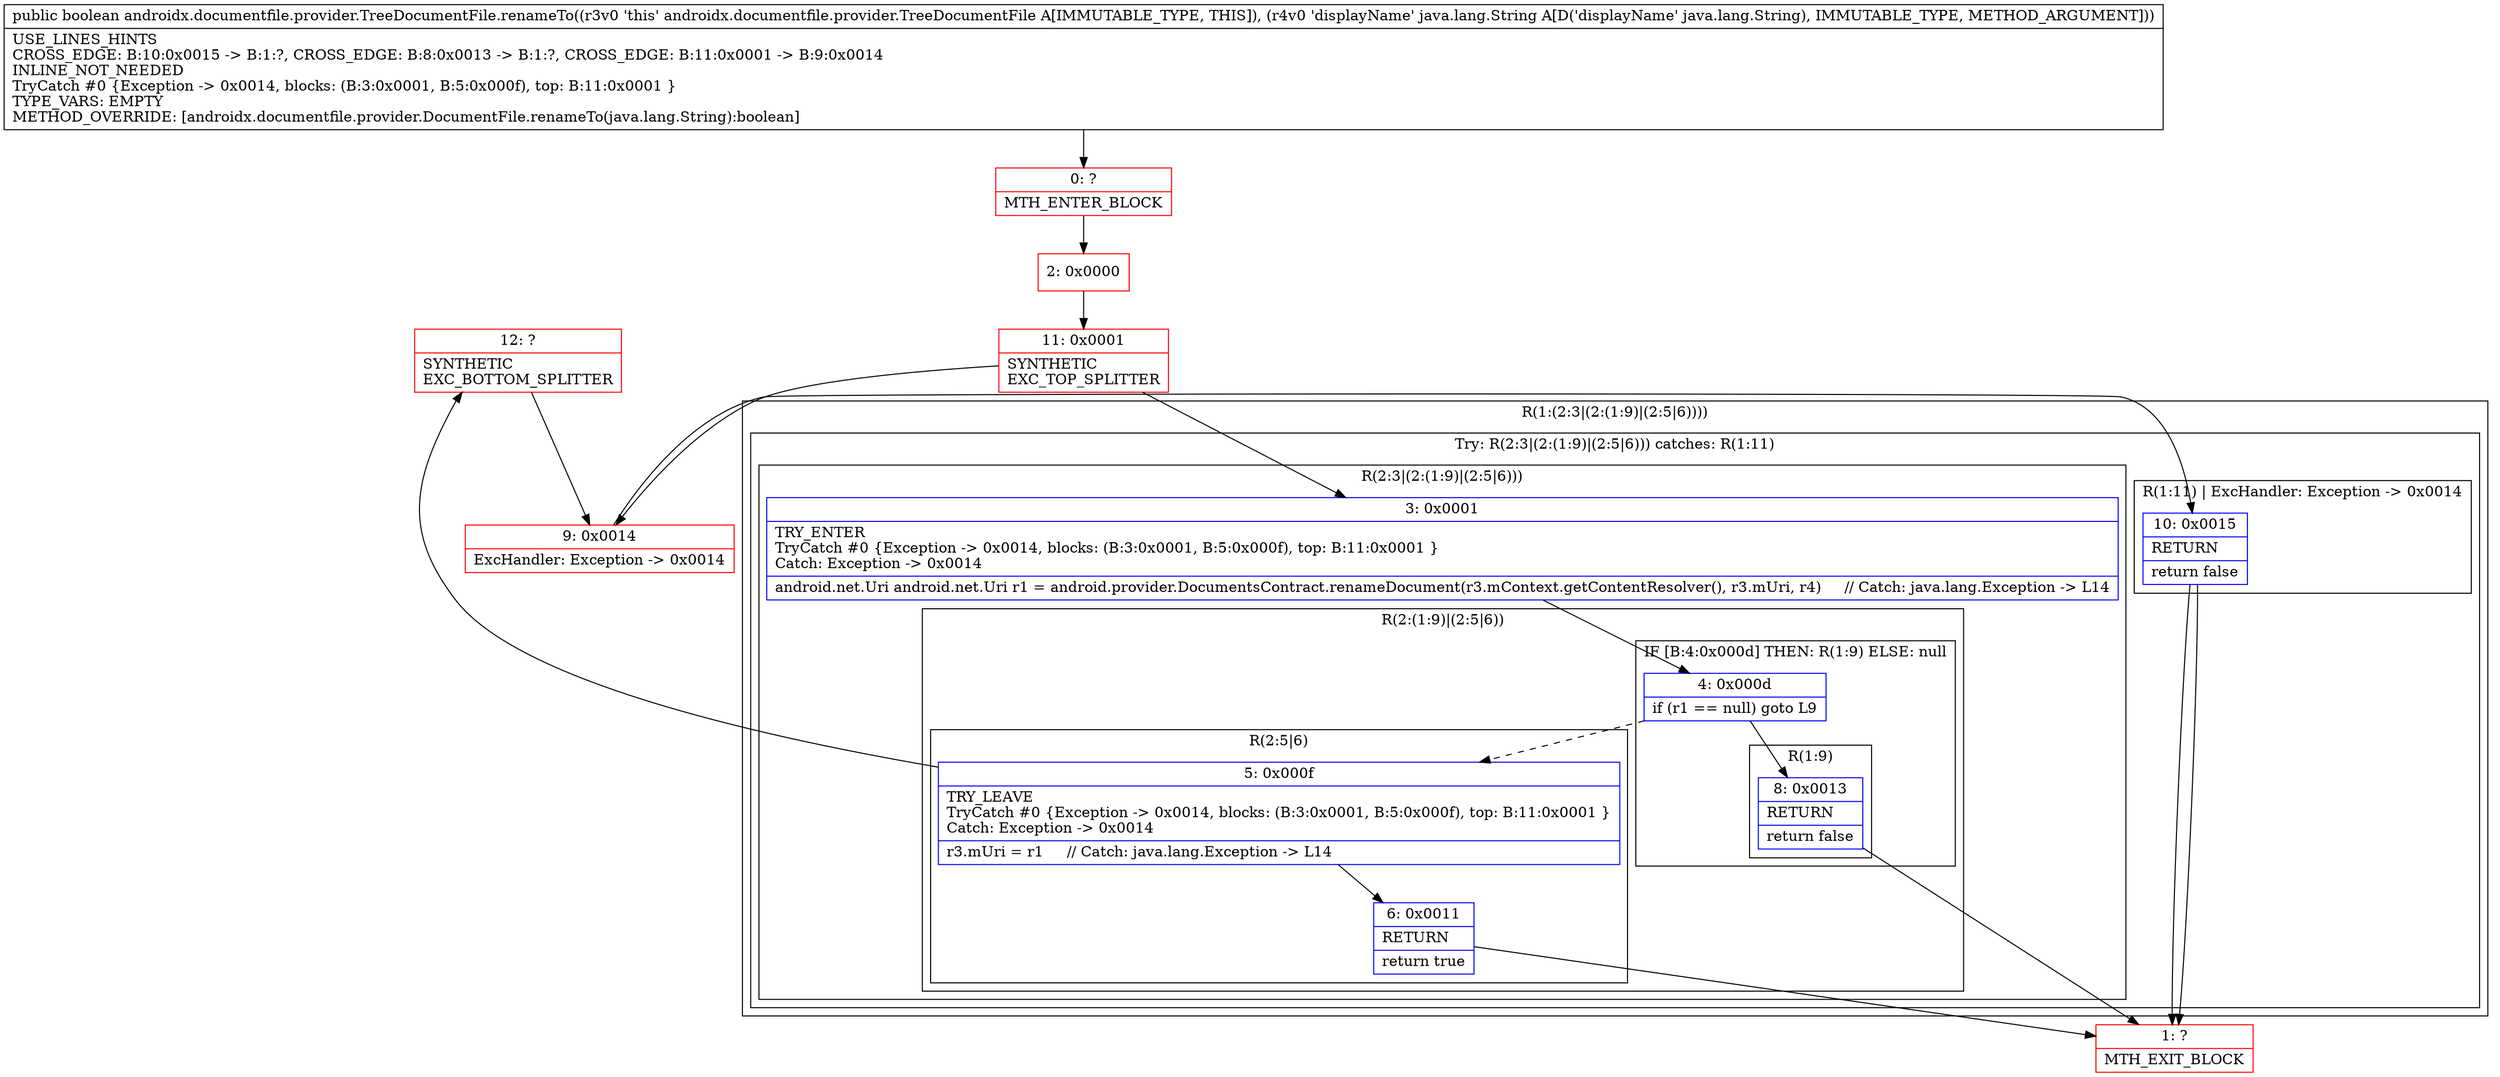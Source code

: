 digraph "CFG forandroidx.documentfile.provider.TreeDocumentFile.renameTo(Ljava\/lang\/String;)Z" {
subgraph cluster_Region_467578959 {
label = "R(1:(2:3|(2:(1:9)|(2:5|6))))";
node [shape=record,color=blue];
subgraph cluster_TryCatchRegion_1394784268 {
label = "Try: R(2:3|(2:(1:9)|(2:5|6))) catches: R(1:11)";
node [shape=record,color=blue];
subgraph cluster_Region_916013326 {
label = "R(2:3|(2:(1:9)|(2:5|6)))";
node [shape=record,color=blue];
Node_3 [shape=record,label="{3\:\ 0x0001|TRY_ENTER\lTryCatch #0 \{Exception \-\> 0x0014, blocks: (B:3:0x0001, B:5:0x000f), top: B:11:0x0001 \}\lCatch: Exception \-\> 0x0014\l|android.net.Uri android.net.Uri r1 = android.provider.DocumentsContract.renameDocument(r3.mContext.getContentResolver(), r3.mUri, r4)     \/\/ Catch: java.lang.Exception \-\> L14\l}"];
subgraph cluster_Region_432467316 {
label = "R(2:(1:9)|(2:5|6))";
node [shape=record,color=blue];
subgraph cluster_IfRegion_1618682618 {
label = "IF [B:4:0x000d] THEN: R(1:9) ELSE: null";
node [shape=record,color=blue];
Node_4 [shape=record,label="{4\:\ 0x000d|if (r1 == null) goto L9\l}"];
subgraph cluster_Region_842499783 {
label = "R(1:9)";
node [shape=record,color=blue];
Node_8 [shape=record,label="{8\:\ 0x0013|RETURN\l|return false\l}"];
}
}
subgraph cluster_Region_688584512 {
label = "R(2:5|6)";
node [shape=record,color=blue];
Node_5 [shape=record,label="{5\:\ 0x000f|TRY_LEAVE\lTryCatch #0 \{Exception \-\> 0x0014, blocks: (B:3:0x0001, B:5:0x000f), top: B:11:0x0001 \}\lCatch: Exception \-\> 0x0014\l|r3.mUri = r1     \/\/ Catch: java.lang.Exception \-\> L14\l}"];
Node_6 [shape=record,label="{6\:\ 0x0011|RETURN\l|return true\l}"];
}
}
}
subgraph cluster_Region_1543836678 {
label = "R(1:11) | ExcHandler: Exception \-\> 0x0014\l";
node [shape=record,color=blue];
Node_10 [shape=record,label="{10\:\ 0x0015|RETURN\l|return false\l}"];
}
}
}
subgraph cluster_Region_1543836678 {
label = "R(1:11) | ExcHandler: Exception \-\> 0x0014\l";
node [shape=record,color=blue];
Node_10 [shape=record,label="{10\:\ 0x0015|RETURN\l|return false\l}"];
}
Node_0 [shape=record,color=red,label="{0\:\ ?|MTH_ENTER_BLOCK\l}"];
Node_2 [shape=record,color=red,label="{2\:\ 0x0000}"];
Node_11 [shape=record,color=red,label="{11\:\ 0x0001|SYNTHETIC\lEXC_TOP_SPLITTER\l}"];
Node_1 [shape=record,color=red,label="{1\:\ ?|MTH_EXIT_BLOCK\l}"];
Node_12 [shape=record,color=red,label="{12\:\ ?|SYNTHETIC\lEXC_BOTTOM_SPLITTER\l}"];
Node_9 [shape=record,color=red,label="{9\:\ 0x0014|ExcHandler: Exception \-\> 0x0014\l}"];
MethodNode[shape=record,label="{public boolean androidx.documentfile.provider.TreeDocumentFile.renameTo((r3v0 'this' androidx.documentfile.provider.TreeDocumentFile A[IMMUTABLE_TYPE, THIS]), (r4v0 'displayName' java.lang.String A[D('displayName' java.lang.String), IMMUTABLE_TYPE, METHOD_ARGUMENT]))  | USE_LINES_HINTS\lCROSS_EDGE: B:10:0x0015 \-\> B:1:?, CROSS_EDGE: B:8:0x0013 \-\> B:1:?, CROSS_EDGE: B:11:0x0001 \-\> B:9:0x0014\lINLINE_NOT_NEEDED\lTryCatch #0 \{Exception \-\> 0x0014, blocks: (B:3:0x0001, B:5:0x000f), top: B:11:0x0001 \}\lTYPE_VARS: EMPTY\lMETHOD_OVERRIDE: [androidx.documentfile.provider.DocumentFile.renameTo(java.lang.String):boolean]\l}"];
MethodNode -> Node_0;Node_3 -> Node_4;
Node_4 -> Node_5[style=dashed];
Node_4 -> Node_8;
Node_8 -> Node_1;
Node_5 -> Node_6;
Node_5 -> Node_12;
Node_6 -> Node_1;
Node_10 -> Node_1;
Node_10 -> Node_1;
Node_0 -> Node_2;
Node_2 -> Node_11;
Node_11 -> Node_3;
Node_11 -> Node_9;
Node_12 -> Node_9;
Node_9 -> Node_10;
}

